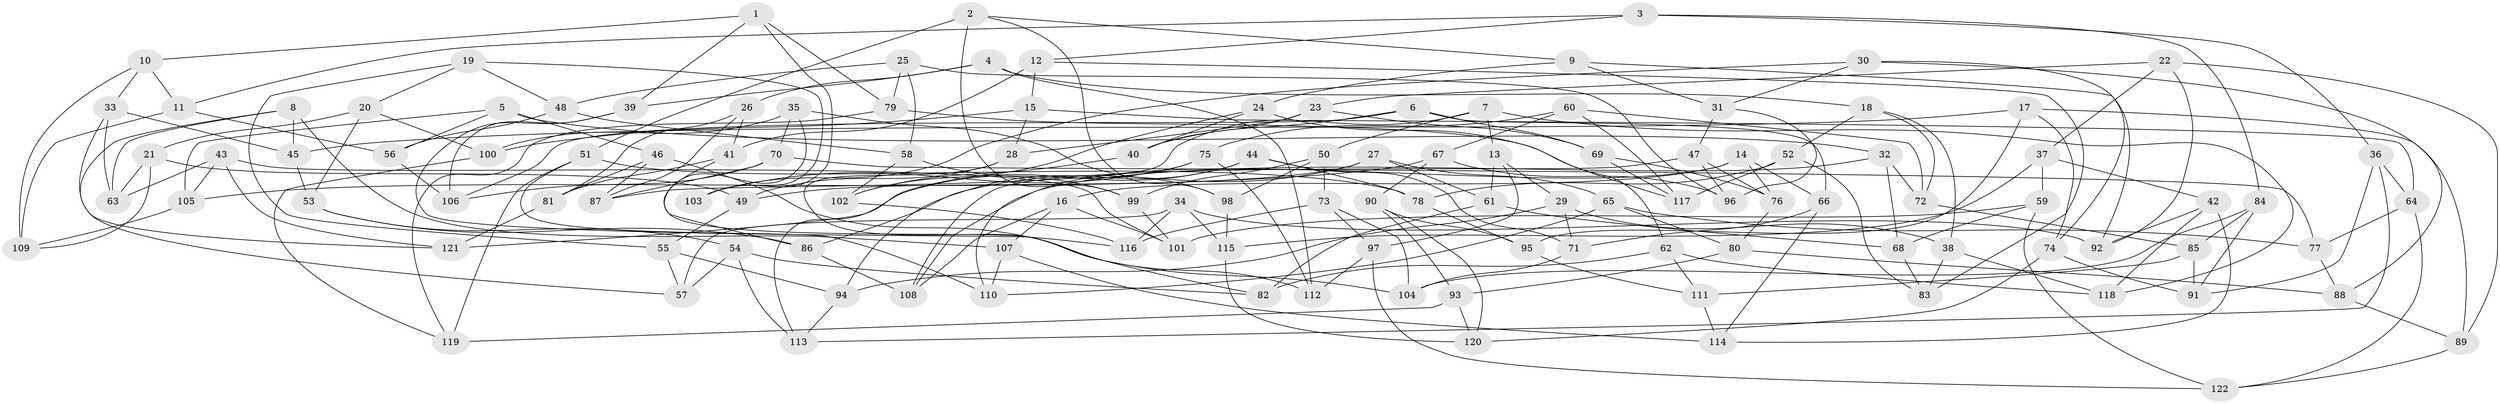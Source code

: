 // coarse degree distribution, {6: 0.3764705882352941, 4: 0.5529411764705883, 5: 0.058823529411764705, 3: 0.011764705882352941}
// Generated by graph-tools (version 1.1) at 2025/24/03/03/25 07:24:24]
// undirected, 122 vertices, 244 edges
graph export_dot {
graph [start="1"]
  node [color=gray90,style=filled];
  1;
  2;
  3;
  4;
  5;
  6;
  7;
  8;
  9;
  10;
  11;
  12;
  13;
  14;
  15;
  16;
  17;
  18;
  19;
  20;
  21;
  22;
  23;
  24;
  25;
  26;
  27;
  28;
  29;
  30;
  31;
  32;
  33;
  34;
  35;
  36;
  37;
  38;
  39;
  40;
  41;
  42;
  43;
  44;
  45;
  46;
  47;
  48;
  49;
  50;
  51;
  52;
  53;
  54;
  55;
  56;
  57;
  58;
  59;
  60;
  61;
  62;
  63;
  64;
  65;
  66;
  67;
  68;
  69;
  70;
  71;
  72;
  73;
  74;
  75;
  76;
  77;
  78;
  79;
  80;
  81;
  82;
  83;
  84;
  85;
  86;
  87;
  88;
  89;
  90;
  91;
  92;
  93;
  94;
  95;
  96;
  97;
  98;
  99;
  100;
  101;
  102;
  103;
  104;
  105;
  106;
  107;
  108;
  109;
  110;
  111;
  112;
  113;
  114;
  115;
  116;
  117;
  118;
  119;
  120;
  121;
  122;
  1 -- 103;
  1 -- 39;
  1 -- 79;
  1 -- 10;
  2 -- 98;
  2 -- 9;
  2 -- 99;
  2 -- 51;
  3 -- 11;
  3 -- 84;
  3 -- 36;
  3 -- 12;
  4 -- 39;
  4 -- 112;
  4 -- 18;
  4 -- 26;
  5 -- 46;
  5 -- 32;
  5 -- 105;
  5 -- 56;
  6 -- 40;
  6 -- 66;
  6 -- 69;
  6 -- 106;
  7 -- 50;
  7 -- 118;
  7 -- 87;
  7 -- 13;
  8 -- 45;
  8 -- 57;
  8 -- 107;
  8 -- 63;
  9 -- 24;
  9 -- 92;
  9 -- 31;
  10 -- 11;
  10 -- 109;
  10 -- 33;
  11 -- 109;
  11 -- 56;
  12 -- 83;
  12 -- 41;
  12 -- 15;
  13 -- 29;
  13 -- 61;
  13 -- 97;
  14 -- 110;
  14 -- 66;
  14 -- 76;
  14 -- 16;
  15 -- 28;
  15 -- 64;
  15 -- 100;
  16 -- 101;
  16 -- 108;
  16 -- 107;
  17 -- 89;
  17 -- 95;
  17 -- 74;
  17 -- 45;
  18 -- 52;
  18 -- 72;
  18 -- 38;
  19 -- 20;
  19 -- 48;
  19 -- 55;
  19 -- 103;
  20 -- 53;
  20 -- 100;
  20 -- 21;
  21 -- 49;
  21 -- 109;
  21 -- 63;
  22 -- 23;
  22 -- 92;
  22 -- 89;
  22 -- 37;
  23 -- 40;
  23 -- 28;
  23 -- 69;
  24 -- 62;
  24 -- 40;
  24 -- 102;
  25 -- 96;
  25 -- 58;
  25 -- 48;
  25 -- 79;
  26 -- 87;
  26 -- 41;
  26 -- 81;
  27 -- 86;
  27 -- 49;
  27 -- 61;
  27 -- 65;
  28 -- 82;
  28 -- 49;
  29 -- 71;
  29 -- 94;
  29 -- 38;
  30 -- 74;
  30 -- 103;
  30 -- 31;
  30 -- 88;
  31 -- 47;
  31 -- 96;
  32 -- 108;
  32 -- 72;
  32 -- 68;
  33 -- 121;
  33 -- 45;
  33 -- 63;
  34 -- 92;
  34 -- 115;
  34 -- 116;
  34 -- 57;
  35 -- 70;
  35 -- 86;
  35 -- 98;
  35 -- 100;
  36 -- 64;
  36 -- 91;
  36 -- 113;
  37 -- 115;
  37 -- 42;
  37 -- 59;
  38 -- 118;
  38 -- 83;
  39 -- 106;
  39 -- 116;
  40 -- 102;
  41 -- 81;
  41 -- 112;
  42 -- 114;
  42 -- 118;
  42 -- 92;
  43 -- 105;
  43 -- 101;
  43 -- 63;
  43 -- 121;
  44 -- 121;
  44 -- 94;
  44 -- 71;
  44 -- 78;
  45 -- 53;
  46 -- 87;
  46 -- 104;
  46 -- 81;
  47 -- 76;
  47 -- 108;
  47 -- 96;
  48 -- 56;
  48 -- 58;
  49 -- 55;
  50 -- 99;
  50 -- 73;
  50 -- 98;
  51 -- 110;
  51 -- 119;
  51 -- 78;
  52 -- 83;
  52 -- 117;
  52 -- 78;
  53 -- 54;
  53 -- 86;
  54 -- 57;
  54 -- 113;
  54 -- 82;
  55 -- 57;
  55 -- 94;
  56 -- 106;
  58 -- 102;
  58 -- 99;
  59 -- 101;
  59 -- 122;
  59 -- 68;
  60 -- 72;
  60 -- 67;
  60 -- 75;
  60 -- 117;
  61 -- 82;
  61 -- 68;
  62 -- 82;
  62 -- 111;
  62 -- 118;
  64 -- 77;
  64 -- 122;
  65 -- 80;
  65 -- 77;
  65 -- 110;
  66 -- 114;
  66 -- 71;
  67 -- 105;
  67 -- 90;
  67 -- 96;
  68 -- 83;
  69 -- 76;
  69 -- 117;
  70 -- 87;
  70 -- 106;
  70 -- 77;
  71 -- 104;
  72 -- 85;
  73 -- 97;
  73 -- 104;
  73 -- 116;
  74 -- 91;
  74 -- 120;
  75 -- 113;
  75 -- 112;
  75 -- 103;
  76 -- 80;
  77 -- 88;
  78 -- 95;
  79 -- 117;
  79 -- 119;
  80 -- 93;
  80 -- 88;
  81 -- 121;
  84 -- 91;
  84 -- 85;
  84 -- 104;
  85 -- 91;
  85 -- 111;
  86 -- 108;
  88 -- 89;
  89 -- 122;
  90 -- 120;
  90 -- 95;
  90 -- 93;
  93 -- 120;
  93 -- 119;
  94 -- 113;
  95 -- 111;
  97 -- 122;
  97 -- 112;
  98 -- 115;
  99 -- 101;
  100 -- 119;
  102 -- 116;
  105 -- 109;
  107 -- 110;
  107 -- 114;
  111 -- 114;
  115 -- 120;
}
